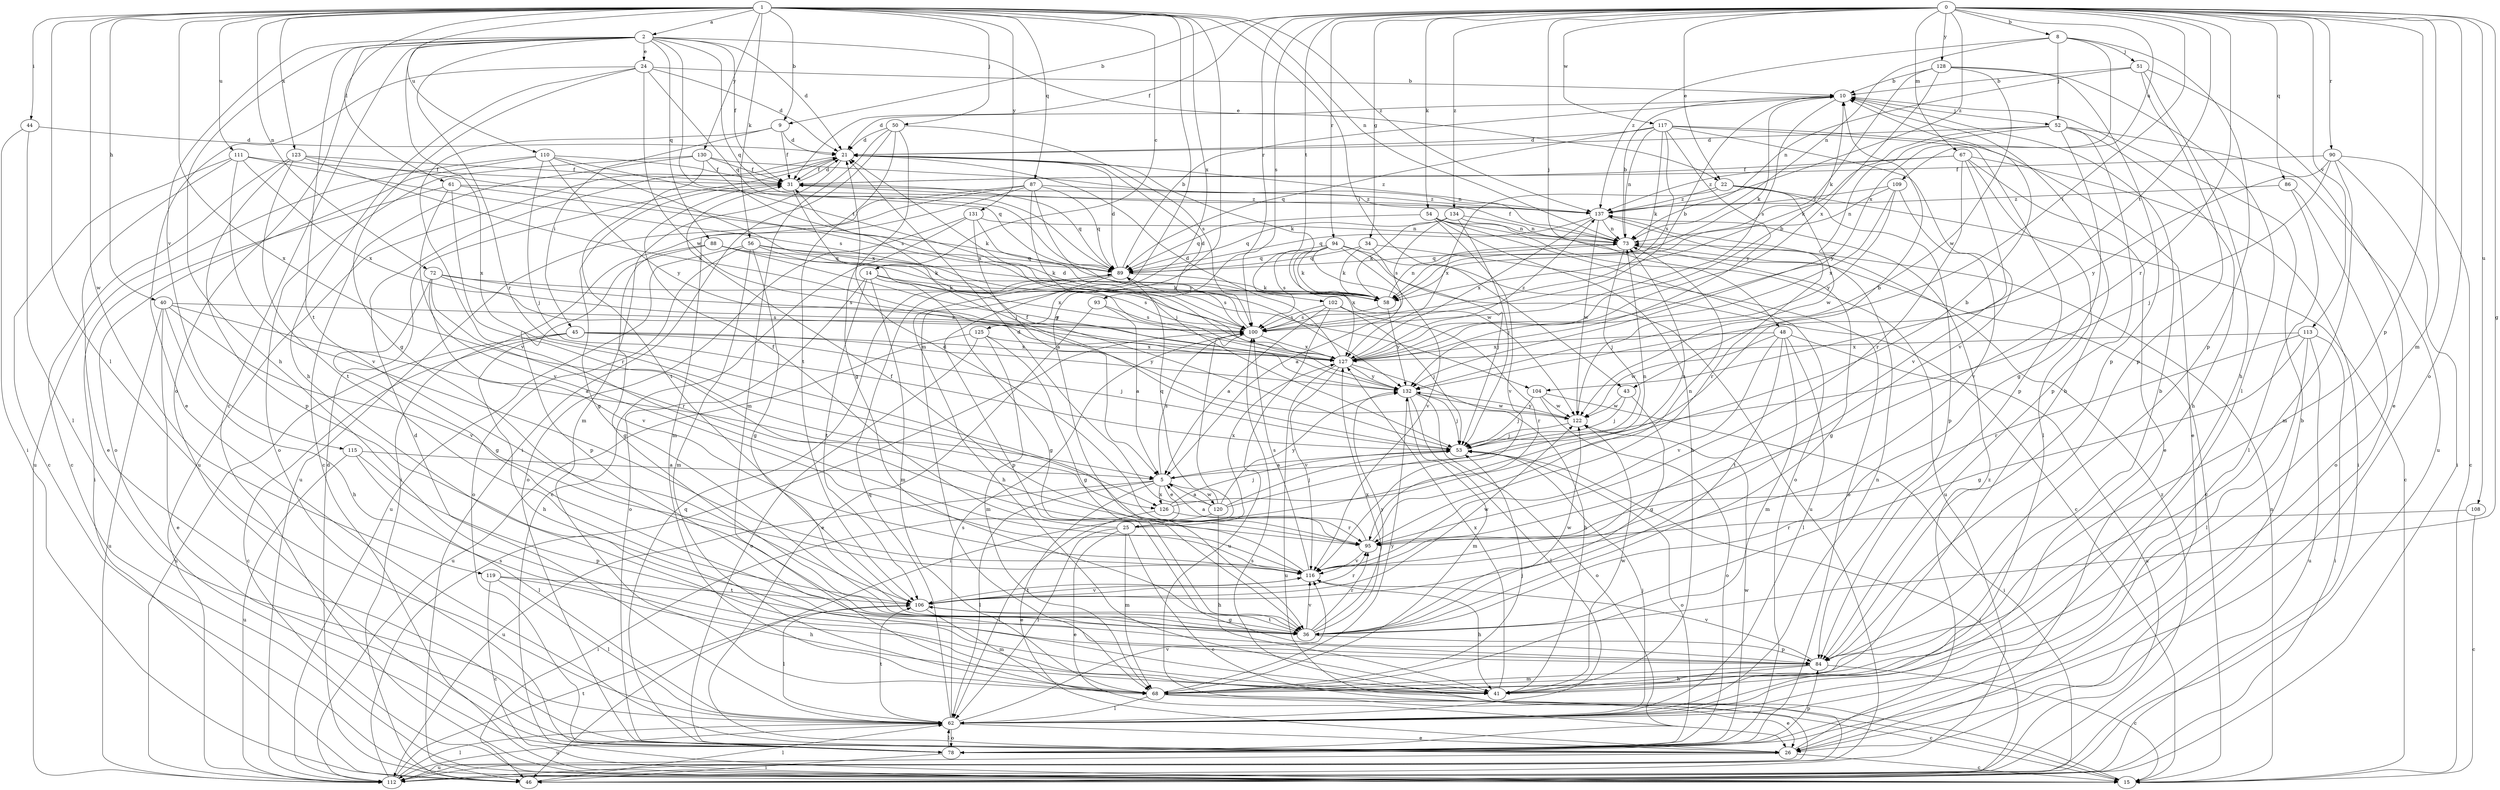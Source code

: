 strict digraph  {
0;
1;
2;
5;
8;
9;
10;
14;
15;
21;
22;
24;
25;
26;
31;
34;
36;
40;
41;
43;
44;
45;
46;
48;
50;
51;
52;
53;
54;
56;
58;
61;
62;
67;
68;
72;
73;
78;
84;
86;
87;
88;
89;
90;
93;
94;
95;
100;
102;
104;
106;
108;
109;
110;
111;
112;
113;
115;
116;
117;
119;
120;
122;
123;
125;
126;
127;
128;
130;
131;
132;
134;
137;
0 -> 8  [label=b];
0 -> 9  [label=b];
0 -> 22  [label=e];
0 -> 31  [label=f];
0 -> 34  [label=g];
0 -> 36  [label=g];
0 -> 43  [label=i];
0 -> 48  [label=j];
0 -> 54  [label=k];
0 -> 67  [label=m];
0 -> 68  [label=m];
0 -> 78  [label=o];
0 -> 84  [label=p];
0 -> 86  [label=q];
0 -> 90  [label=r];
0 -> 93  [label=r];
0 -> 94  [label=r];
0 -> 95  [label=r];
0 -> 100  [label=s];
0 -> 102  [label=t];
0 -> 104  [label=t];
0 -> 108  [label=u];
0 -> 109  [label=u];
0 -> 113  [label=v];
0 -> 117  [label=w];
0 -> 128  [label=y];
0 -> 134  [label=z];
0 -> 137  [label=z];
1 -> 2  [label=a];
1 -> 9  [label=b];
1 -> 14  [label=c];
1 -> 36  [label=g];
1 -> 40  [label=h];
1 -> 43  [label=i];
1 -> 44  [label=i];
1 -> 50  [label=j];
1 -> 56  [label=k];
1 -> 61  [label=l];
1 -> 62  [label=l];
1 -> 68  [label=m];
1 -> 72  [label=n];
1 -> 73  [label=n];
1 -> 87  [label=q];
1 -> 110  [label=u];
1 -> 111  [label=u];
1 -> 119  [label=w];
1 -> 123  [label=x];
1 -> 125  [label=x];
1 -> 126  [label=x];
1 -> 130  [label=y];
1 -> 131  [label=y];
1 -> 137  [label=z];
2 -> 15  [label=c];
2 -> 21  [label=d];
2 -> 22  [label=e];
2 -> 24  [label=e];
2 -> 31  [label=f];
2 -> 41  [label=h];
2 -> 78  [label=o];
2 -> 88  [label=q];
2 -> 89  [label=q];
2 -> 95  [label=r];
2 -> 104  [label=t];
2 -> 106  [label=t];
2 -> 115  [label=v];
2 -> 126  [label=x];
5 -> 10  [label=b];
5 -> 25  [label=e];
5 -> 26  [label=e];
5 -> 62  [label=l];
5 -> 100  [label=s];
5 -> 112  [label=u];
5 -> 120  [label=w];
5 -> 126  [label=x];
8 -> 51  [label=j];
8 -> 52  [label=j];
8 -> 73  [label=n];
8 -> 84  [label=p];
8 -> 127  [label=x];
8 -> 137  [label=z];
9 -> 21  [label=d];
9 -> 31  [label=f];
9 -> 45  [label=i];
9 -> 116  [label=v];
10 -> 21  [label=d];
10 -> 52  [label=j];
10 -> 58  [label=k];
10 -> 100  [label=s];
14 -> 36  [label=g];
14 -> 58  [label=k];
14 -> 68  [label=m];
14 -> 78  [label=o];
14 -> 100  [label=s];
14 -> 106  [label=t];
15 -> 73  [label=n];
15 -> 100  [label=s];
21 -> 31  [label=f];
21 -> 58  [label=k];
21 -> 68  [label=m];
21 -> 112  [label=u];
21 -> 137  [label=z];
22 -> 15  [label=c];
22 -> 84  [label=p];
22 -> 122  [label=w];
22 -> 127  [label=x];
22 -> 137  [label=z];
24 -> 10  [label=b];
24 -> 21  [label=d];
24 -> 26  [label=e];
24 -> 36  [label=g];
24 -> 41  [label=h];
24 -> 89  [label=q];
24 -> 122  [label=w];
25 -> 15  [label=c];
25 -> 26  [label=e];
25 -> 31  [label=f];
25 -> 62  [label=l];
25 -> 68  [label=m];
25 -> 73  [label=n];
25 -> 127  [label=x];
26 -> 10  [label=b];
26 -> 15  [label=c];
26 -> 112  [label=u];
26 -> 137  [label=z];
31 -> 21  [label=d];
31 -> 36  [label=g];
31 -> 53  [label=j];
31 -> 89  [label=q];
31 -> 137  [label=z];
34 -> 53  [label=j];
34 -> 58  [label=k];
34 -> 78  [label=o];
34 -> 89  [label=q];
36 -> 84  [label=p];
36 -> 95  [label=r];
36 -> 106  [label=t];
36 -> 116  [label=v];
36 -> 122  [label=w];
36 -> 127  [label=x];
36 -> 132  [label=y];
40 -> 5  [label=a];
40 -> 26  [label=e];
40 -> 41  [label=h];
40 -> 100  [label=s];
40 -> 112  [label=u];
40 -> 116  [label=v];
41 -> 10  [label=b];
41 -> 122  [label=w];
41 -> 127  [label=x];
43 -> 36  [label=g];
43 -> 53  [label=j];
43 -> 122  [label=w];
44 -> 21  [label=d];
44 -> 46  [label=i];
44 -> 62  [label=l];
45 -> 15  [label=c];
45 -> 41  [label=h];
45 -> 53  [label=j];
45 -> 112  [label=u];
45 -> 127  [label=x];
45 -> 132  [label=y];
46 -> 21  [label=d];
46 -> 53  [label=j];
46 -> 62  [label=l];
48 -> 62  [label=l];
48 -> 68  [label=m];
48 -> 106  [label=t];
48 -> 112  [label=u];
48 -> 116  [label=v];
48 -> 122  [label=w];
48 -> 127  [label=x];
50 -> 21  [label=d];
50 -> 36  [label=g];
50 -> 46  [label=i];
50 -> 68  [label=m];
50 -> 100  [label=s];
50 -> 106  [label=t];
51 -> 10  [label=b];
51 -> 26  [label=e];
51 -> 41  [label=h];
51 -> 73  [label=n];
51 -> 84  [label=p];
52 -> 21  [label=d];
52 -> 36  [label=g];
52 -> 41  [label=h];
52 -> 58  [label=k];
52 -> 84  [label=p];
52 -> 112  [label=u];
52 -> 132  [label=y];
53 -> 5  [label=a];
53 -> 31  [label=f];
53 -> 78  [label=o];
54 -> 41  [label=h];
54 -> 73  [label=n];
54 -> 78  [label=o];
54 -> 89  [label=q];
54 -> 112  [label=u];
54 -> 116  [label=v];
56 -> 36  [label=g];
56 -> 58  [label=k];
56 -> 68  [label=m];
56 -> 78  [label=o];
56 -> 89  [label=q];
56 -> 112  [label=u];
56 -> 127  [label=x];
58 -> 73  [label=n];
58 -> 100  [label=s];
58 -> 132  [label=y];
61 -> 46  [label=i];
61 -> 58  [label=k];
61 -> 95  [label=r];
61 -> 116  [label=v];
61 -> 137  [label=z];
62 -> 21  [label=d];
62 -> 26  [label=e];
62 -> 53  [label=j];
62 -> 73  [label=n];
62 -> 78  [label=o];
62 -> 89  [label=q];
62 -> 100  [label=s];
62 -> 106  [label=t];
62 -> 112  [label=u];
62 -> 116  [label=v];
67 -> 26  [label=e];
67 -> 31  [label=f];
67 -> 46  [label=i];
67 -> 62  [label=l];
67 -> 95  [label=r];
67 -> 116  [label=v];
67 -> 137  [label=z];
68 -> 10  [label=b];
68 -> 15  [label=c];
68 -> 26  [label=e];
68 -> 53  [label=j];
68 -> 62  [label=l];
68 -> 132  [label=y];
72 -> 36  [label=g];
72 -> 58  [label=k];
72 -> 95  [label=r];
72 -> 100  [label=s];
72 -> 116  [label=v];
72 -> 127  [label=x];
73 -> 10  [label=b];
73 -> 31  [label=f];
73 -> 36  [label=g];
73 -> 53  [label=j];
73 -> 89  [label=q];
78 -> 46  [label=i];
78 -> 62  [label=l];
78 -> 84  [label=p];
78 -> 89  [label=q];
78 -> 122  [label=w];
84 -> 15  [label=c];
84 -> 41  [label=h];
84 -> 68  [label=m];
84 -> 116  [label=v];
86 -> 62  [label=l];
86 -> 78  [label=o];
86 -> 137  [label=z];
87 -> 46  [label=i];
87 -> 53  [label=j];
87 -> 68  [label=m];
87 -> 89  [label=q];
87 -> 112  [label=u];
87 -> 132  [label=y];
87 -> 137  [label=z];
88 -> 36  [label=g];
88 -> 58  [label=k];
88 -> 84  [label=p];
88 -> 89  [label=q];
88 -> 132  [label=y];
89 -> 10  [label=b];
89 -> 21  [label=d];
89 -> 41  [label=h];
89 -> 58  [label=k];
89 -> 84  [label=p];
89 -> 100  [label=s];
90 -> 15  [label=c];
90 -> 31  [label=f];
90 -> 46  [label=i];
90 -> 53  [label=j];
90 -> 68  [label=m];
90 -> 132  [label=y];
93 -> 5  [label=a];
93 -> 26  [label=e];
93 -> 100  [label=s];
94 -> 5  [label=a];
94 -> 15  [label=c];
94 -> 58  [label=k];
94 -> 89  [label=q];
94 -> 100  [label=s];
94 -> 112  [label=u];
94 -> 116  [label=v];
94 -> 127  [label=x];
95 -> 5  [label=a];
95 -> 21  [label=d];
95 -> 73  [label=n];
95 -> 116  [label=v];
100 -> 10  [label=b];
100 -> 21  [label=d];
100 -> 46  [label=i];
100 -> 127  [label=x];
102 -> 5  [label=a];
102 -> 53  [label=j];
102 -> 95  [label=r];
102 -> 100  [label=s];
102 -> 112  [label=u];
104 -> 46  [label=i];
104 -> 53  [label=j];
104 -> 78  [label=o];
104 -> 122  [label=w];
106 -> 36  [label=g];
106 -> 62  [label=l];
106 -> 68  [label=m];
106 -> 95  [label=r];
106 -> 116  [label=v];
106 -> 122  [label=w];
108 -> 15  [label=c];
108 -> 95  [label=r];
109 -> 73  [label=n];
109 -> 116  [label=v];
109 -> 127  [label=x];
109 -> 132  [label=y];
109 -> 137  [label=z];
110 -> 31  [label=f];
110 -> 53  [label=j];
110 -> 78  [label=o];
110 -> 89  [label=q];
110 -> 112  [label=u];
110 -> 127  [label=x];
110 -> 132  [label=y];
111 -> 15  [label=c];
111 -> 26  [label=e];
111 -> 31  [label=f];
111 -> 100  [label=s];
111 -> 116  [label=v];
111 -> 127  [label=x];
112 -> 62  [label=l];
112 -> 100  [label=s];
112 -> 106  [label=t];
112 -> 137  [label=z];
113 -> 36  [label=g];
113 -> 46  [label=i];
113 -> 62  [label=l];
113 -> 95  [label=r];
113 -> 112  [label=u];
113 -> 127  [label=x];
115 -> 5  [label=a];
115 -> 62  [label=l];
115 -> 84  [label=p];
115 -> 112  [label=u];
116 -> 31  [label=f];
116 -> 41  [label=h];
116 -> 100  [label=s];
116 -> 106  [label=t];
117 -> 21  [label=d];
117 -> 26  [label=e];
117 -> 58  [label=k];
117 -> 73  [label=n];
117 -> 84  [label=p];
117 -> 89  [label=q];
117 -> 100  [label=s];
117 -> 116  [label=v];
117 -> 132  [label=y];
119 -> 15  [label=c];
119 -> 41  [label=h];
119 -> 62  [label=l];
119 -> 106  [label=t];
120 -> 5  [label=a];
120 -> 21  [label=d];
120 -> 41  [label=h];
120 -> 46  [label=i];
120 -> 53  [label=j];
120 -> 73  [label=n];
120 -> 89  [label=q];
120 -> 132  [label=y];
122 -> 53  [label=j];
122 -> 132  [label=y];
123 -> 15  [label=c];
123 -> 31  [label=f];
123 -> 84  [label=p];
123 -> 100  [label=s];
123 -> 106  [label=t];
123 -> 127  [label=x];
125 -> 36  [label=g];
125 -> 68  [label=m];
125 -> 78  [label=o];
125 -> 112  [label=u];
125 -> 127  [label=x];
126 -> 10  [label=b];
126 -> 53  [label=j];
126 -> 62  [label=l];
126 -> 95  [label=r];
127 -> 10  [label=b];
127 -> 21  [label=d];
127 -> 41  [label=h];
127 -> 112  [label=u];
127 -> 116  [label=v];
127 -> 132  [label=y];
127 -> 137  [label=z];
128 -> 10  [label=b];
128 -> 58  [label=k];
128 -> 62  [label=l];
128 -> 84  [label=p];
128 -> 122  [label=w];
128 -> 127  [label=x];
130 -> 15  [label=c];
130 -> 31  [label=f];
130 -> 73  [label=n];
130 -> 78  [label=o];
130 -> 106  [label=t];
130 -> 127  [label=x];
131 -> 5  [label=a];
131 -> 15  [label=c];
131 -> 73  [label=n];
131 -> 78  [label=o];
131 -> 122  [label=w];
132 -> 21  [label=d];
132 -> 53  [label=j];
132 -> 62  [label=l];
132 -> 68  [label=m];
132 -> 78  [label=o];
132 -> 122  [label=w];
134 -> 15  [label=c];
134 -> 53  [label=j];
134 -> 58  [label=k];
134 -> 73  [label=n];
134 -> 89  [label=q];
134 -> 100  [label=s];
137 -> 73  [label=n];
137 -> 89  [label=q];
137 -> 95  [label=r];
137 -> 122  [label=w];
137 -> 127  [label=x];
}
